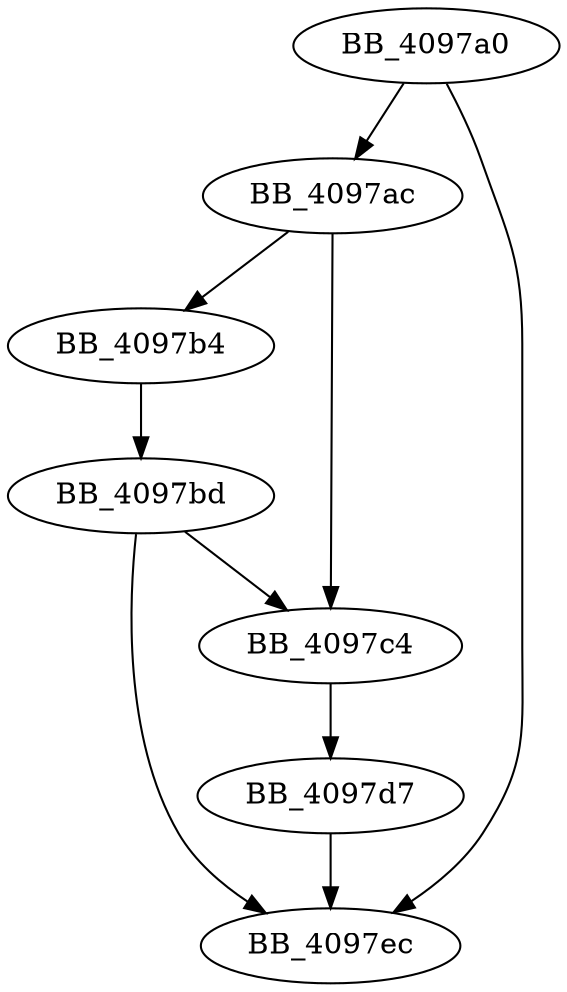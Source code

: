DiGraph sub_4097A0{
BB_4097a0->BB_4097ac
BB_4097a0->BB_4097ec
BB_4097ac->BB_4097b4
BB_4097ac->BB_4097c4
BB_4097b4->BB_4097bd
BB_4097bd->BB_4097c4
BB_4097bd->BB_4097ec
BB_4097c4->BB_4097d7
BB_4097d7->BB_4097ec
}
